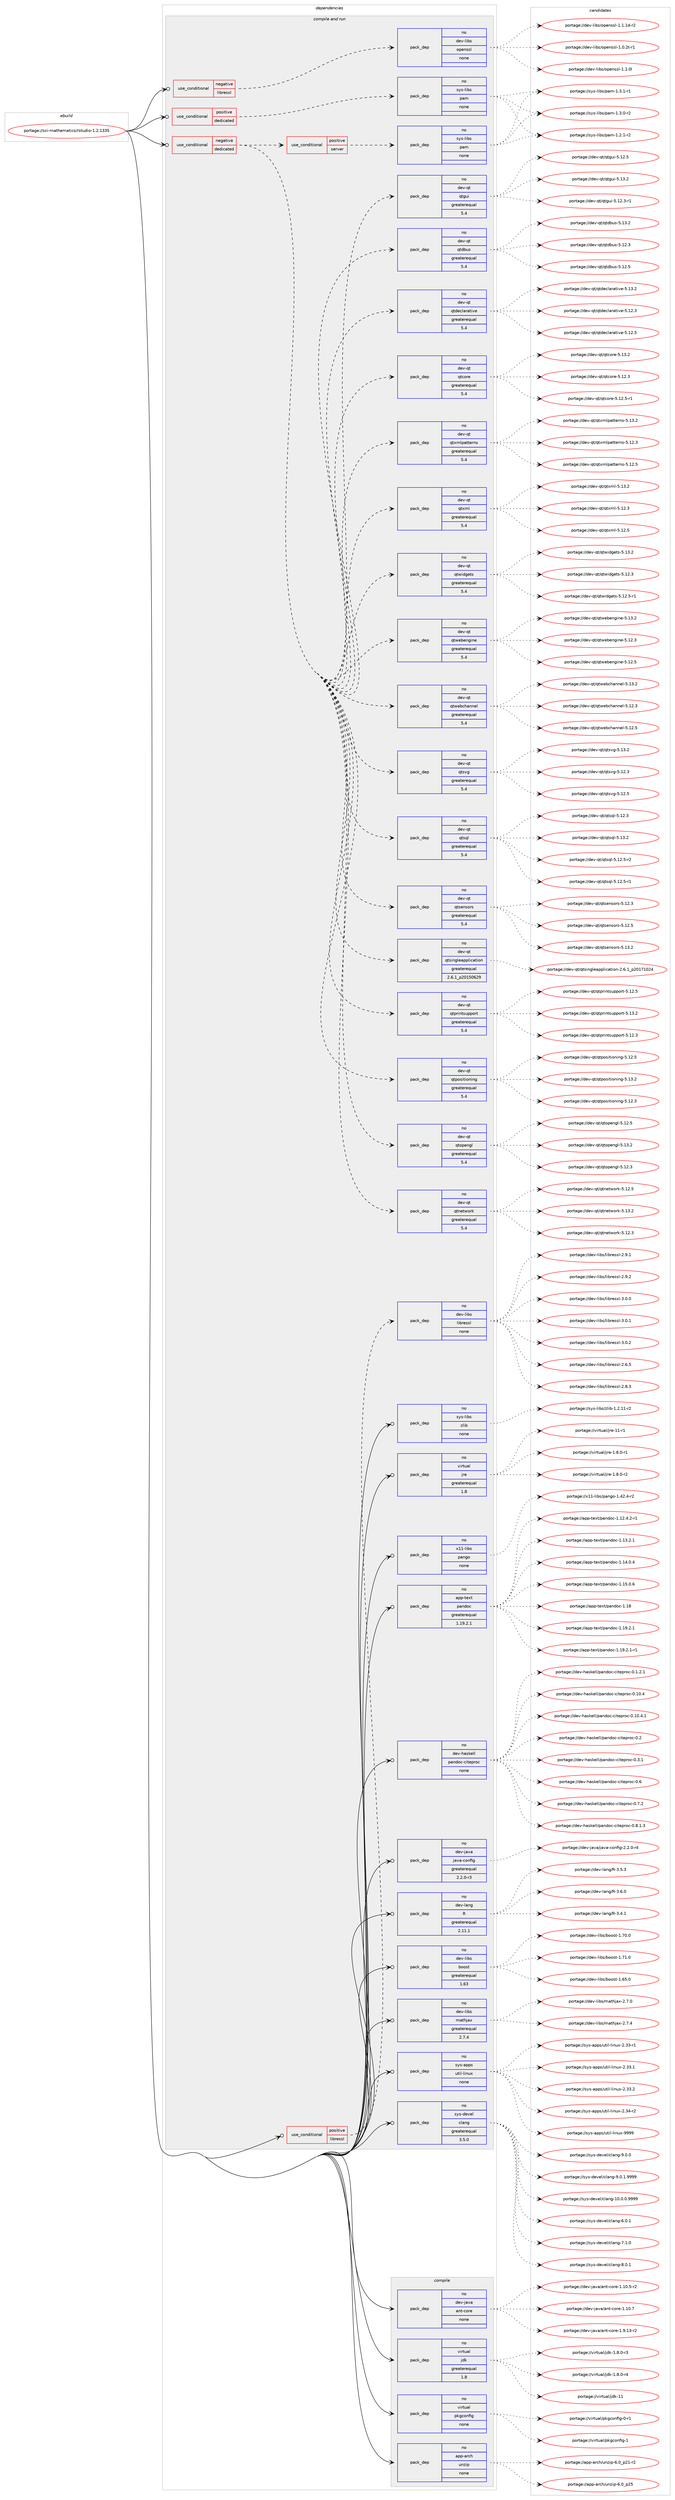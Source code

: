 digraph prolog {

# *************
# Graph options
# *************

newrank=true;
concentrate=true;
compound=true;
graph [rankdir=LR,fontname=Helvetica,fontsize=10,ranksep=1.5];#, ranksep=2.5, nodesep=0.2];
edge  [arrowhead=vee];
node  [fontname=Helvetica,fontsize=10];

# **********
# The ebuild
# **********

subgraph cluster_leftcol {
color=gray;
rank=same;
label=<<i>ebuild</i>>;
id [label="portage://sci-mathematics/rstudio-1.2.1335", color=red, width=4, href="../sci-mathematics/rstudio-1.2.1335.svg"];
}

# ****************
# The dependencies
# ****************

subgraph cluster_midcol {
color=gray;
label=<<i>dependencies</i>>;
subgraph cluster_compile {
fillcolor="#eeeeee";
style=filled;
label=<<i>compile</i>>;
subgraph pack290862 {
dependency395442 [label=<<TABLE BORDER="0" CELLBORDER="1" CELLSPACING="0" CELLPADDING="4" WIDTH="220"><TR><TD ROWSPAN="6" CELLPADDING="30">pack_dep</TD></TR><TR><TD WIDTH="110">no</TD></TR><TR><TD>app-arch</TD></TR><TR><TD>unzip</TD></TR><TR><TD>none</TD></TR><TR><TD></TD></TR></TABLE>>, shape=none, color=blue];
}
id:e -> dependency395442:w [weight=20,style="solid",arrowhead="vee"];
subgraph pack290863 {
dependency395443 [label=<<TABLE BORDER="0" CELLBORDER="1" CELLSPACING="0" CELLPADDING="4" WIDTH="220"><TR><TD ROWSPAN="6" CELLPADDING="30">pack_dep</TD></TR><TR><TD WIDTH="110">no</TD></TR><TR><TD>dev-java</TD></TR><TR><TD>ant-core</TD></TR><TR><TD>none</TD></TR><TR><TD></TD></TR></TABLE>>, shape=none, color=blue];
}
id:e -> dependency395443:w [weight=20,style="solid",arrowhead="vee"];
subgraph pack290864 {
dependency395444 [label=<<TABLE BORDER="0" CELLBORDER="1" CELLSPACING="0" CELLPADDING="4" WIDTH="220"><TR><TD ROWSPAN="6" CELLPADDING="30">pack_dep</TD></TR><TR><TD WIDTH="110">no</TD></TR><TR><TD>virtual</TD></TR><TR><TD>jdk</TD></TR><TR><TD>greaterequal</TD></TR><TR><TD>1.8</TD></TR></TABLE>>, shape=none, color=blue];
}
id:e -> dependency395444:w [weight=20,style="solid",arrowhead="vee"];
subgraph pack290865 {
dependency395445 [label=<<TABLE BORDER="0" CELLBORDER="1" CELLSPACING="0" CELLPADDING="4" WIDTH="220"><TR><TD ROWSPAN="6" CELLPADDING="30">pack_dep</TD></TR><TR><TD WIDTH="110">no</TD></TR><TR><TD>virtual</TD></TR><TR><TD>pkgconfig</TD></TR><TR><TD>none</TD></TR><TR><TD></TD></TR></TABLE>>, shape=none, color=blue];
}
id:e -> dependency395445:w [weight=20,style="solid",arrowhead="vee"];
}
subgraph cluster_compileandrun {
fillcolor="#eeeeee";
style=filled;
label=<<i>compile and run</i>>;
subgraph cond97856 {
dependency395446 [label=<<TABLE BORDER="0" CELLBORDER="1" CELLSPACING="0" CELLPADDING="4"><TR><TD ROWSPAN="3" CELLPADDING="10">use_conditional</TD></TR><TR><TD>negative</TD></TR><TR><TD>dedicated</TD></TR></TABLE>>, shape=none, color=red];
subgraph pack290866 {
dependency395447 [label=<<TABLE BORDER="0" CELLBORDER="1" CELLSPACING="0" CELLPADDING="4" WIDTH="220"><TR><TD ROWSPAN="6" CELLPADDING="30">pack_dep</TD></TR><TR><TD WIDTH="110">no</TD></TR><TR><TD>dev-qt</TD></TR><TR><TD>qtcore</TD></TR><TR><TD>greaterequal</TD></TR><TR><TD>5.4</TD></TR></TABLE>>, shape=none, color=blue];
}
dependency395446:e -> dependency395447:w [weight=20,style="dashed",arrowhead="vee"];
subgraph pack290867 {
dependency395448 [label=<<TABLE BORDER="0" CELLBORDER="1" CELLSPACING="0" CELLPADDING="4" WIDTH="220"><TR><TD ROWSPAN="6" CELLPADDING="30">pack_dep</TD></TR><TR><TD WIDTH="110">no</TD></TR><TR><TD>dev-qt</TD></TR><TR><TD>qtdeclarative</TD></TR><TR><TD>greaterequal</TD></TR><TR><TD>5.4</TD></TR></TABLE>>, shape=none, color=blue];
}
dependency395446:e -> dependency395448:w [weight=20,style="dashed",arrowhead="vee"];
subgraph pack290868 {
dependency395449 [label=<<TABLE BORDER="0" CELLBORDER="1" CELLSPACING="0" CELLPADDING="4" WIDTH="220"><TR><TD ROWSPAN="6" CELLPADDING="30">pack_dep</TD></TR><TR><TD WIDTH="110">no</TD></TR><TR><TD>dev-qt</TD></TR><TR><TD>qtdbus</TD></TR><TR><TD>greaterequal</TD></TR><TR><TD>5.4</TD></TR></TABLE>>, shape=none, color=blue];
}
dependency395446:e -> dependency395449:w [weight=20,style="dashed",arrowhead="vee"];
subgraph pack290869 {
dependency395450 [label=<<TABLE BORDER="0" CELLBORDER="1" CELLSPACING="0" CELLPADDING="4" WIDTH="220"><TR><TD ROWSPAN="6" CELLPADDING="30">pack_dep</TD></TR><TR><TD WIDTH="110">no</TD></TR><TR><TD>dev-qt</TD></TR><TR><TD>qtgui</TD></TR><TR><TD>greaterequal</TD></TR><TR><TD>5.4</TD></TR></TABLE>>, shape=none, color=blue];
}
dependency395446:e -> dependency395450:w [weight=20,style="dashed",arrowhead="vee"];
subgraph pack290870 {
dependency395451 [label=<<TABLE BORDER="0" CELLBORDER="1" CELLSPACING="0" CELLPADDING="4" WIDTH="220"><TR><TD ROWSPAN="6" CELLPADDING="30">pack_dep</TD></TR><TR><TD WIDTH="110">no</TD></TR><TR><TD>dev-qt</TD></TR><TR><TD>qtnetwork</TD></TR><TR><TD>greaterequal</TD></TR><TR><TD>5.4</TD></TR></TABLE>>, shape=none, color=blue];
}
dependency395446:e -> dependency395451:w [weight=20,style="dashed",arrowhead="vee"];
subgraph pack290871 {
dependency395452 [label=<<TABLE BORDER="0" CELLBORDER="1" CELLSPACING="0" CELLPADDING="4" WIDTH="220"><TR><TD ROWSPAN="6" CELLPADDING="30">pack_dep</TD></TR><TR><TD WIDTH="110">no</TD></TR><TR><TD>dev-qt</TD></TR><TR><TD>qtopengl</TD></TR><TR><TD>greaterequal</TD></TR><TR><TD>5.4</TD></TR></TABLE>>, shape=none, color=blue];
}
dependency395446:e -> dependency395452:w [weight=20,style="dashed",arrowhead="vee"];
subgraph pack290872 {
dependency395453 [label=<<TABLE BORDER="0" CELLBORDER="1" CELLSPACING="0" CELLPADDING="4" WIDTH="220"><TR><TD ROWSPAN="6" CELLPADDING="30">pack_dep</TD></TR><TR><TD WIDTH="110">no</TD></TR><TR><TD>dev-qt</TD></TR><TR><TD>qtpositioning</TD></TR><TR><TD>greaterequal</TD></TR><TR><TD>5.4</TD></TR></TABLE>>, shape=none, color=blue];
}
dependency395446:e -> dependency395453:w [weight=20,style="dashed",arrowhead="vee"];
subgraph pack290873 {
dependency395454 [label=<<TABLE BORDER="0" CELLBORDER="1" CELLSPACING="0" CELLPADDING="4" WIDTH="220"><TR><TD ROWSPAN="6" CELLPADDING="30">pack_dep</TD></TR><TR><TD WIDTH="110">no</TD></TR><TR><TD>dev-qt</TD></TR><TR><TD>qtprintsupport</TD></TR><TR><TD>greaterequal</TD></TR><TR><TD>5.4</TD></TR></TABLE>>, shape=none, color=blue];
}
dependency395446:e -> dependency395454:w [weight=20,style="dashed",arrowhead="vee"];
subgraph pack290874 {
dependency395455 [label=<<TABLE BORDER="0" CELLBORDER="1" CELLSPACING="0" CELLPADDING="4" WIDTH="220"><TR><TD ROWSPAN="6" CELLPADDING="30">pack_dep</TD></TR><TR><TD WIDTH="110">no</TD></TR><TR><TD>dev-qt</TD></TR><TR><TD>qtsingleapplication</TD></TR><TR><TD>greaterequal</TD></TR><TR><TD>2.6.1_p20150629</TD></TR></TABLE>>, shape=none, color=blue];
}
dependency395446:e -> dependency395455:w [weight=20,style="dashed",arrowhead="vee"];
subgraph pack290875 {
dependency395456 [label=<<TABLE BORDER="0" CELLBORDER="1" CELLSPACING="0" CELLPADDING="4" WIDTH="220"><TR><TD ROWSPAN="6" CELLPADDING="30">pack_dep</TD></TR><TR><TD WIDTH="110">no</TD></TR><TR><TD>dev-qt</TD></TR><TR><TD>qtsensors</TD></TR><TR><TD>greaterequal</TD></TR><TR><TD>5.4</TD></TR></TABLE>>, shape=none, color=blue];
}
dependency395446:e -> dependency395456:w [weight=20,style="dashed",arrowhead="vee"];
subgraph pack290876 {
dependency395457 [label=<<TABLE BORDER="0" CELLBORDER="1" CELLSPACING="0" CELLPADDING="4" WIDTH="220"><TR><TD ROWSPAN="6" CELLPADDING="30">pack_dep</TD></TR><TR><TD WIDTH="110">no</TD></TR><TR><TD>dev-qt</TD></TR><TR><TD>qtsql</TD></TR><TR><TD>greaterequal</TD></TR><TR><TD>5.4</TD></TR></TABLE>>, shape=none, color=blue];
}
dependency395446:e -> dependency395457:w [weight=20,style="dashed",arrowhead="vee"];
subgraph pack290877 {
dependency395458 [label=<<TABLE BORDER="0" CELLBORDER="1" CELLSPACING="0" CELLPADDING="4" WIDTH="220"><TR><TD ROWSPAN="6" CELLPADDING="30">pack_dep</TD></TR><TR><TD WIDTH="110">no</TD></TR><TR><TD>dev-qt</TD></TR><TR><TD>qtsvg</TD></TR><TR><TD>greaterequal</TD></TR><TR><TD>5.4</TD></TR></TABLE>>, shape=none, color=blue];
}
dependency395446:e -> dependency395458:w [weight=20,style="dashed",arrowhead="vee"];
subgraph pack290878 {
dependency395459 [label=<<TABLE BORDER="0" CELLBORDER="1" CELLSPACING="0" CELLPADDING="4" WIDTH="220"><TR><TD ROWSPAN="6" CELLPADDING="30">pack_dep</TD></TR><TR><TD WIDTH="110">no</TD></TR><TR><TD>dev-qt</TD></TR><TR><TD>qtwebchannel</TD></TR><TR><TD>greaterequal</TD></TR><TR><TD>5.4</TD></TR></TABLE>>, shape=none, color=blue];
}
dependency395446:e -> dependency395459:w [weight=20,style="dashed",arrowhead="vee"];
subgraph pack290879 {
dependency395460 [label=<<TABLE BORDER="0" CELLBORDER="1" CELLSPACING="0" CELLPADDING="4" WIDTH="220"><TR><TD ROWSPAN="6" CELLPADDING="30">pack_dep</TD></TR><TR><TD WIDTH="110">no</TD></TR><TR><TD>dev-qt</TD></TR><TR><TD>qtwebengine</TD></TR><TR><TD>greaterequal</TD></TR><TR><TD>5.4</TD></TR></TABLE>>, shape=none, color=blue];
}
dependency395446:e -> dependency395460:w [weight=20,style="dashed",arrowhead="vee"];
subgraph pack290880 {
dependency395461 [label=<<TABLE BORDER="0" CELLBORDER="1" CELLSPACING="0" CELLPADDING="4" WIDTH="220"><TR><TD ROWSPAN="6" CELLPADDING="30">pack_dep</TD></TR><TR><TD WIDTH="110">no</TD></TR><TR><TD>dev-qt</TD></TR><TR><TD>qtwidgets</TD></TR><TR><TD>greaterequal</TD></TR><TR><TD>5.4</TD></TR></TABLE>>, shape=none, color=blue];
}
dependency395446:e -> dependency395461:w [weight=20,style="dashed",arrowhead="vee"];
subgraph pack290881 {
dependency395462 [label=<<TABLE BORDER="0" CELLBORDER="1" CELLSPACING="0" CELLPADDING="4" WIDTH="220"><TR><TD ROWSPAN="6" CELLPADDING="30">pack_dep</TD></TR><TR><TD WIDTH="110">no</TD></TR><TR><TD>dev-qt</TD></TR><TR><TD>qtxml</TD></TR><TR><TD>greaterequal</TD></TR><TR><TD>5.4</TD></TR></TABLE>>, shape=none, color=blue];
}
dependency395446:e -> dependency395462:w [weight=20,style="dashed",arrowhead="vee"];
subgraph pack290882 {
dependency395463 [label=<<TABLE BORDER="0" CELLBORDER="1" CELLSPACING="0" CELLPADDING="4" WIDTH="220"><TR><TD ROWSPAN="6" CELLPADDING="30">pack_dep</TD></TR><TR><TD WIDTH="110">no</TD></TR><TR><TD>dev-qt</TD></TR><TR><TD>qtxmlpatterns</TD></TR><TR><TD>greaterequal</TD></TR><TR><TD>5.4</TD></TR></TABLE>>, shape=none, color=blue];
}
dependency395446:e -> dependency395463:w [weight=20,style="dashed",arrowhead="vee"];
subgraph cond97857 {
dependency395464 [label=<<TABLE BORDER="0" CELLBORDER="1" CELLSPACING="0" CELLPADDING="4"><TR><TD ROWSPAN="3" CELLPADDING="10">use_conditional</TD></TR><TR><TD>positive</TD></TR><TR><TD>server</TD></TR></TABLE>>, shape=none, color=red];
subgraph pack290883 {
dependency395465 [label=<<TABLE BORDER="0" CELLBORDER="1" CELLSPACING="0" CELLPADDING="4" WIDTH="220"><TR><TD ROWSPAN="6" CELLPADDING="30">pack_dep</TD></TR><TR><TD WIDTH="110">no</TD></TR><TR><TD>sys-libs</TD></TR><TR><TD>pam</TD></TR><TR><TD>none</TD></TR><TR><TD></TD></TR></TABLE>>, shape=none, color=blue];
}
dependency395464:e -> dependency395465:w [weight=20,style="dashed",arrowhead="vee"];
}
dependency395446:e -> dependency395464:w [weight=20,style="dashed",arrowhead="vee"];
}
id:e -> dependency395446:w [weight=20,style="solid",arrowhead="odotvee"];
subgraph cond97858 {
dependency395466 [label=<<TABLE BORDER="0" CELLBORDER="1" CELLSPACING="0" CELLPADDING="4"><TR><TD ROWSPAN="3" CELLPADDING="10">use_conditional</TD></TR><TR><TD>negative</TD></TR><TR><TD>libressl</TD></TR></TABLE>>, shape=none, color=red];
subgraph pack290884 {
dependency395467 [label=<<TABLE BORDER="0" CELLBORDER="1" CELLSPACING="0" CELLPADDING="4" WIDTH="220"><TR><TD ROWSPAN="6" CELLPADDING="30">pack_dep</TD></TR><TR><TD WIDTH="110">no</TD></TR><TR><TD>dev-libs</TD></TR><TR><TD>openssl</TD></TR><TR><TD>none</TD></TR><TR><TD></TD></TR></TABLE>>, shape=none, color=blue];
}
dependency395466:e -> dependency395467:w [weight=20,style="dashed",arrowhead="vee"];
}
id:e -> dependency395466:w [weight=20,style="solid",arrowhead="odotvee"];
subgraph cond97859 {
dependency395468 [label=<<TABLE BORDER="0" CELLBORDER="1" CELLSPACING="0" CELLPADDING="4"><TR><TD ROWSPAN="3" CELLPADDING="10">use_conditional</TD></TR><TR><TD>positive</TD></TR><TR><TD>dedicated</TD></TR></TABLE>>, shape=none, color=red];
subgraph pack290885 {
dependency395469 [label=<<TABLE BORDER="0" CELLBORDER="1" CELLSPACING="0" CELLPADDING="4" WIDTH="220"><TR><TD ROWSPAN="6" CELLPADDING="30">pack_dep</TD></TR><TR><TD WIDTH="110">no</TD></TR><TR><TD>sys-libs</TD></TR><TR><TD>pam</TD></TR><TR><TD>none</TD></TR><TR><TD></TD></TR></TABLE>>, shape=none, color=blue];
}
dependency395468:e -> dependency395469:w [weight=20,style="dashed",arrowhead="vee"];
}
id:e -> dependency395468:w [weight=20,style="solid",arrowhead="odotvee"];
subgraph cond97860 {
dependency395470 [label=<<TABLE BORDER="0" CELLBORDER="1" CELLSPACING="0" CELLPADDING="4"><TR><TD ROWSPAN="3" CELLPADDING="10">use_conditional</TD></TR><TR><TD>positive</TD></TR><TR><TD>libressl</TD></TR></TABLE>>, shape=none, color=red];
subgraph pack290886 {
dependency395471 [label=<<TABLE BORDER="0" CELLBORDER="1" CELLSPACING="0" CELLPADDING="4" WIDTH="220"><TR><TD ROWSPAN="6" CELLPADDING="30">pack_dep</TD></TR><TR><TD WIDTH="110">no</TD></TR><TR><TD>dev-libs</TD></TR><TR><TD>libressl</TD></TR><TR><TD>none</TD></TR><TR><TD></TD></TR></TABLE>>, shape=none, color=blue];
}
dependency395470:e -> dependency395471:w [weight=20,style="dashed",arrowhead="vee"];
}
id:e -> dependency395470:w [weight=20,style="solid",arrowhead="odotvee"];
subgraph pack290887 {
dependency395472 [label=<<TABLE BORDER="0" CELLBORDER="1" CELLSPACING="0" CELLPADDING="4" WIDTH="220"><TR><TD ROWSPAN="6" CELLPADDING="30">pack_dep</TD></TR><TR><TD WIDTH="110">no</TD></TR><TR><TD>app-text</TD></TR><TR><TD>pandoc</TD></TR><TR><TD>greaterequal</TD></TR><TR><TD>1.19.2.1</TD></TR></TABLE>>, shape=none, color=blue];
}
id:e -> dependency395472:w [weight=20,style="solid",arrowhead="odotvee"];
subgraph pack290888 {
dependency395473 [label=<<TABLE BORDER="0" CELLBORDER="1" CELLSPACING="0" CELLPADDING="4" WIDTH="220"><TR><TD ROWSPAN="6" CELLPADDING="30">pack_dep</TD></TR><TR><TD WIDTH="110">no</TD></TR><TR><TD>dev-haskell</TD></TR><TR><TD>pandoc-citeproc</TD></TR><TR><TD>none</TD></TR><TR><TD></TD></TR></TABLE>>, shape=none, color=blue];
}
id:e -> dependency395473:w [weight=20,style="solid",arrowhead="odotvee"];
subgraph pack290889 {
dependency395474 [label=<<TABLE BORDER="0" CELLBORDER="1" CELLSPACING="0" CELLPADDING="4" WIDTH="220"><TR><TD ROWSPAN="6" CELLPADDING="30">pack_dep</TD></TR><TR><TD WIDTH="110">no</TD></TR><TR><TD>dev-java</TD></TR><TR><TD>java-config</TD></TR><TR><TD>greaterequal</TD></TR><TR><TD>2.2.0-r3</TD></TR></TABLE>>, shape=none, color=blue];
}
id:e -> dependency395474:w [weight=20,style="solid",arrowhead="odotvee"];
subgraph pack290890 {
dependency395475 [label=<<TABLE BORDER="0" CELLBORDER="1" CELLSPACING="0" CELLPADDING="4" WIDTH="220"><TR><TD ROWSPAN="6" CELLPADDING="30">pack_dep</TD></TR><TR><TD WIDTH="110">no</TD></TR><TR><TD>dev-lang</TD></TR><TR><TD>R</TD></TR><TR><TD>greaterequal</TD></TR><TR><TD>2.11.1</TD></TR></TABLE>>, shape=none, color=blue];
}
id:e -> dependency395475:w [weight=20,style="solid",arrowhead="odotvee"];
subgraph pack290891 {
dependency395476 [label=<<TABLE BORDER="0" CELLBORDER="1" CELLSPACING="0" CELLPADDING="4" WIDTH="220"><TR><TD ROWSPAN="6" CELLPADDING="30">pack_dep</TD></TR><TR><TD WIDTH="110">no</TD></TR><TR><TD>dev-libs</TD></TR><TR><TD>boost</TD></TR><TR><TD>greaterequal</TD></TR><TR><TD>1.63</TD></TR></TABLE>>, shape=none, color=blue];
}
id:e -> dependency395476:w [weight=20,style="solid",arrowhead="odotvee"];
subgraph pack290892 {
dependency395477 [label=<<TABLE BORDER="0" CELLBORDER="1" CELLSPACING="0" CELLPADDING="4" WIDTH="220"><TR><TD ROWSPAN="6" CELLPADDING="30">pack_dep</TD></TR><TR><TD WIDTH="110">no</TD></TR><TR><TD>dev-libs</TD></TR><TR><TD>mathjax</TD></TR><TR><TD>greaterequal</TD></TR><TR><TD>2.7.4</TD></TR></TABLE>>, shape=none, color=blue];
}
id:e -> dependency395477:w [weight=20,style="solid",arrowhead="odotvee"];
subgraph pack290893 {
dependency395478 [label=<<TABLE BORDER="0" CELLBORDER="1" CELLSPACING="0" CELLPADDING="4" WIDTH="220"><TR><TD ROWSPAN="6" CELLPADDING="30">pack_dep</TD></TR><TR><TD WIDTH="110">no</TD></TR><TR><TD>sys-apps</TD></TR><TR><TD>util-linux</TD></TR><TR><TD>none</TD></TR><TR><TD></TD></TR></TABLE>>, shape=none, color=blue];
}
id:e -> dependency395478:w [weight=20,style="solid",arrowhead="odotvee"];
subgraph pack290894 {
dependency395479 [label=<<TABLE BORDER="0" CELLBORDER="1" CELLSPACING="0" CELLPADDING="4" WIDTH="220"><TR><TD ROWSPAN="6" CELLPADDING="30">pack_dep</TD></TR><TR><TD WIDTH="110">no</TD></TR><TR><TD>sys-devel</TD></TR><TR><TD>clang</TD></TR><TR><TD>greaterequal</TD></TR><TR><TD>3.5.0</TD></TR></TABLE>>, shape=none, color=blue];
}
id:e -> dependency395479:w [weight=20,style="solid",arrowhead="odotvee"];
subgraph pack290895 {
dependency395480 [label=<<TABLE BORDER="0" CELLBORDER="1" CELLSPACING="0" CELLPADDING="4" WIDTH="220"><TR><TD ROWSPAN="6" CELLPADDING="30">pack_dep</TD></TR><TR><TD WIDTH="110">no</TD></TR><TR><TD>sys-libs</TD></TR><TR><TD>zlib</TD></TR><TR><TD>none</TD></TR><TR><TD></TD></TR></TABLE>>, shape=none, color=blue];
}
id:e -> dependency395480:w [weight=20,style="solid",arrowhead="odotvee"];
subgraph pack290896 {
dependency395481 [label=<<TABLE BORDER="0" CELLBORDER="1" CELLSPACING="0" CELLPADDING="4" WIDTH="220"><TR><TD ROWSPAN="6" CELLPADDING="30">pack_dep</TD></TR><TR><TD WIDTH="110">no</TD></TR><TR><TD>virtual</TD></TR><TR><TD>jre</TD></TR><TR><TD>greaterequal</TD></TR><TR><TD>1.8</TD></TR></TABLE>>, shape=none, color=blue];
}
id:e -> dependency395481:w [weight=20,style="solid",arrowhead="odotvee"];
subgraph pack290897 {
dependency395482 [label=<<TABLE BORDER="0" CELLBORDER="1" CELLSPACING="0" CELLPADDING="4" WIDTH="220"><TR><TD ROWSPAN="6" CELLPADDING="30">pack_dep</TD></TR><TR><TD WIDTH="110">no</TD></TR><TR><TD>x11-libs</TD></TR><TR><TD>pango</TD></TR><TR><TD>none</TD></TR><TR><TD></TD></TR></TABLE>>, shape=none, color=blue];
}
id:e -> dependency395482:w [weight=20,style="solid",arrowhead="odotvee"];
}
subgraph cluster_run {
fillcolor="#eeeeee";
style=filled;
label=<<i>run</i>>;
}
}

# **************
# The candidates
# **************

subgraph cluster_choices {
rank=same;
color=gray;
label=<<i>candidates</i>>;

subgraph choice290862 {
color=black;
nodesep=1;
choiceportage9711211245971149910447117110122105112455446489511250494511450 [label="portage://app-arch/unzip-6.0_p21-r2", color=red, width=4,href="../app-arch/unzip-6.0_p21-r2.svg"];
choiceportage971121124597114991044711711012210511245544648951125053 [label="portage://app-arch/unzip-6.0_p25", color=red, width=4,href="../app-arch/unzip-6.0_p25.svg"];
dependency395442:e -> choiceportage9711211245971149910447117110122105112455446489511250494511450:w [style=dotted,weight="100"];
dependency395442:e -> choiceportage971121124597114991044711711012210511245544648951125053:w [style=dotted,weight="100"];
}
subgraph choice290863 {
color=black;
nodesep=1;
choiceportage10010111845106971189747971101164599111114101454946494846534511450 [label="portage://dev-java/ant-core-1.10.5-r2", color=red, width=4,href="../dev-java/ant-core-1.10.5-r2.svg"];
choiceportage1001011184510697118974797110116459911111410145494649484655 [label="portage://dev-java/ant-core-1.10.7", color=red, width=4,href="../dev-java/ant-core-1.10.7.svg"];
choiceportage10010111845106971189747971101164599111114101454946574649514511450 [label="portage://dev-java/ant-core-1.9.13-r2", color=red, width=4,href="../dev-java/ant-core-1.9.13-r2.svg"];
dependency395443:e -> choiceportage10010111845106971189747971101164599111114101454946494846534511450:w [style=dotted,weight="100"];
dependency395443:e -> choiceportage1001011184510697118974797110116459911111410145494649484655:w [style=dotted,weight="100"];
dependency395443:e -> choiceportage10010111845106971189747971101164599111114101454946574649514511450:w [style=dotted,weight="100"];
}
subgraph choice290864 {
color=black;
nodesep=1;
choiceportage11810511411611797108471061001074549465646484511451 [label="portage://virtual/jdk-1.8.0-r3", color=red, width=4,href="../virtual/jdk-1.8.0-r3.svg"];
choiceportage11810511411611797108471061001074549465646484511452 [label="portage://virtual/jdk-1.8.0-r4", color=red, width=4,href="../virtual/jdk-1.8.0-r4.svg"];
choiceportage1181051141161179710847106100107454949 [label="portage://virtual/jdk-11", color=red, width=4,href="../virtual/jdk-11.svg"];
dependency395444:e -> choiceportage11810511411611797108471061001074549465646484511451:w [style=dotted,weight="100"];
dependency395444:e -> choiceportage11810511411611797108471061001074549465646484511452:w [style=dotted,weight="100"];
dependency395444:e -> choiceportage1181051141161179710847106100107454949:w [style=dotted,weight="100"];
}
subgraph choice290865 {
color=black;
nodesep=1;
choiceportage11810511411611797108471121071039911111010210510345484511449 [label="portage://virtual/pkgconfig-0-r1", color=red, width=4,href="../virtual/pkgconfig-0-r1.svg"];
choiceportage1181051141161179710847112107103991111101021051034549 [label="portage://virtual/pkgconfig-1", color=red, width=4,href="../virtual/pkgconfig-1.svg"];
dependency395445:e -> choiceportage11810511411611797108471121071039911111010210510345484511449:w [style=dotted,weight="100"];
dependency395445:e -> choiceportage1181051141161179710847112107103991111101021051034549:w [style=dotted,weight="100"];
}
subgraph choice290866 {
color=black;
nodesep=1;
choiceportage10010111845113116471131169911111410145534649504651 [label="portage://dev-qt/qtcore-5.12.3", color=red, width=4,href="../dev-qt/qtcore-5.12.3.svg"];
choiceportage100101118451131164711311699111114101455346495046534511449 [label="portage://dev-qt/qtcore-5.12.5-r1", color=red, width=4,href="../dev-qt/qtcore-5.12.5-r1.svg"];
choiceportage10010111845113116471131169911111410145534649514650 [label="portage://dev-qt/qtcore-5.13.2", color=red, width=4,href="../dev-qt/qtcore-5.13.2.svg"];
dependency395447:e -> choiceportage10010111845113116471131169911111410145534649504651:w [style=dotted,weight="100"];
dependency395447:e -> choiceportage100101118451131164711311699111114101455346495046534511449:w [style=dotted,weight="100"];
dependency395447:e -> choiceportage10010111845113116471131169911111410145534649514650:w [style=dotted,weight="100"];
}
subgraph choice290867 {
color=black;
nodesep=1;
choiceportage100101118451131164711311610010199108971149711610511810145534649504651 [label="portage://dev-qt/qtdeclarative-5.12.3", color=red, width=4,href="../dev-qt/qtdeclarative-5.12.3.svg"];
choiceportage100101118451131164711311610010199108971149711610511810145534649504653 [label="portage://dev-qt/qtdeclarative-5.12.5", color=red, width=4,href="../dev-qt/qtdeclarative-5.12.5.svg"];
choiceportage100101118451131164711311610010199108971149711610511810145534649514650 [label="portage://dev-qt/qtdeclarative-5.13.2", color=red, width=4,href="../dev-qt/qtdeclarative-5.13.2.svg"];
dependency395448:e -> choiceportage100101118451131164711311610010199108971149711610511810145534649504651:w [style=dotted,weight="100"];
dependency395448:e -> choiceportage100101118451131164711311610010199108971149711610511810145534649504653:w [style=dotted,weight="100"];
dependency395448:e -> choiceportage100101118451131164711311610010199108971149711610511810145534649514650:w [style=dotted,weight="100"];
}
subgraph choice290868 {
color=black;
nodesep=1;
choiceportage10010111845113116471131161009811711545534649504651 [label="portage://dev-qt/qtdbus-5.12.3", color=red, width=4,href="../dev-qt/qtdbus-5.12.3.svg"];
choiceportage10010111845113116471131161009811711545534649504653 [label="portage://dev-qt/qtdbus-5.12.5", color=red, width=4,href="../dev-qt/qtdbus-5.12.5.svg"];
choiceportage10010111845113116471131161009811711545534649514650 [label="portage://dev-qt/qtdbus-5.13.2", color=red, width=4,href="../dev-qt/qtdbus-5.13.2.svg"];
dependency395449:e -> choiceportage10010111845113116471131161009811711545534649504651:w [style=dotted,weight="100"];
dependency395449:e -> choiceportage10010111845113116471131161009811711545534649504653:w [style=dotted,weight="100"];
dependency395449:e -> choiceportage10010111845113116471131161009811711545534649514650:w [style=dotted,weight="100"];
}
subgraph choice290869 {
color=black;
nodesep=1;
choiceportage1001011184511311647113116103117105455346495046514511449 [label="portage://dev-qt/qtgui-5.12.3-r1", color=red, width=4,href="../dev-qt/qtgui-5.12.3-r1.svg"];
choiceportage100101118451131164711311610311710545534649504653 [label="portage://dev-qt/qtgui-5.12.5", color=red, width=4,href="../dev-qt/qtgui-5.12.5.svg"];
choiceportage100101118451131164711311610311710545534649514650 [label="portage://dev-qt/qtgui-5.13.2", color=red, width=4,href="../dev-qt/qtgui-5.13.2.svg"];
dependency395450:e -> choiceportage1001011184511311647113116103117105455346495046514511449:w [style=dotted,weight="100"];
dependency395450:e -> choiceportage100101118451131164711311610311710545534649504653:w [style=dotted,weight="100"];
dependency395450:e -> choiceportage100101118451131164711311610311710545534649514650:w [style=dotted,weight="100"];
}
subgraph choice290870 {
color=black;
nodesep=1;
choiceportage100101118451131164711311611010111611911111410745534649504651 [label="portage://dev-qt/qtnetwork-5.12.3", color=red, width=4,href="../dev-qt/qtnetwork-5.12.3.svg"];
choiceportage100101118451131164711311611010111611911111410745534649504653 [label="portage://dev-qt/qtnetwork-5.12.5", color=red, width=4,href="../dev-qt/qtnetwork-5.12.5.svg"];
choiceportage100101118451131164711311611010111611911111410745534649514650 [label="portage://dev-qt/qtnetwork-5.13.2", color=red, width=4,href="../dev-qt/qtnetwork-5.13.2.svg"];
dependency395451:e -> choiceportage100101118451131164711311611010111611911111410745534649504651:w [style=dotted,weight="100"];
dependency395451:e -> choiceportage100101118451131164711311611010111611911111410745534649504653:w [style=dotted,weight="100"];
dependency395451:e -> choiceportage100101118451131164711311611010111611911111410745534649514650:w [style=dotted,weight="100"];
}
subgraph choice290871 {
color=black;
nodesep=1;
choiceportage100101118451131164711311611111210111010310845534649504651 [label="portage://dev-qt/qtopengl-5.12.3", color=red, width=4,href="../dev-qt/qtopengl-5.12.3.svg"];
choiceportage100101118451131164711311611111210111010310845534649504653 [label="portage://dev-qt/qtopengl-5.12.5", color=red, width=4,href="../dev-qt/qtopengl-5.12.5.svg"];
choiceportage100101118451131164711311611111210111010310845534649514650 [label="portage://dev-qt/qtopengl-5.13.2", color=red, width=4,href="../dev-qt/qtopengl-5.13.2.svg"];
dependency395452:e -> choiceportage100101118451131164711311611111210111010310845534649504651:w [style=dotted,weight="100"];
dependency395452:e -> choiceportage100101118451131164711311611111210111010310845534649504653:w [style=dotted,weight="100"];
dependency395452:e -> choiceportage100101118451131164711311611111210111010310845534649514650:w [style=dotted,weight="100"];
}
subgraph choice290872 {
color=black;
nodesep=1;
choiceportage100101118451131164711311611211111510511610511111010511010345534649504651 [label="portage://dev-qt/qtpositioning-5.12.3", color=red, width=4,href="../dev-qt/qtpositioning-5.12.3.svg"];
choiceportage100101118451131164711311611211111510511610511111010511010345534649504653 [label="portage://dev-qt/qtpositioning-5.12.5", color=red, width=4,href="../dev-qt/qtpositioning-5.12.5.svg"];
choiceportage100101118451131164711311611211111510511610511111010511010345534649514650 [label="portage://dev-qt/qtpositioning-5.13.2", color=red, width=4,href="../dev-qt/qtpositioning-5.13.2.svg"];
dependency395453:e -> choiceportage100101118451131164711311611211111510511610511111010511010345534649504651:w [style=dotted,weight="100"];
dependency395453:e -> choiceportage100101118451131164711311611211111510511610511111010511010345534649504653:w [style=dotted,weight="100"];
dependency395453:e -> choiceportage100101118451131164711311611211111510511610511111010511010345534649514650:w [style=dotted,weight="100"];
}
subgraph choice290873 {
color=black;
nodesep=1;
choiceportage100101118451131164711311611211410511011611511711211211111411645534649504651 [label="portage://dev-qt/qtprintsupport-5.12.3", color=red, width=4,href="../dev-qt/qtprintsupport-5.12.3.svg"];
choiceportage100101118451131164711311611211410511011611511711211211111411645534649504653 [label="portage://dev-qt/qtprintsupport-5.12.5", color=red, width=4,href="../dev-qt/qtprintsupport-5.12.5.svg"];
choiceportage100101118451131164711311611211410511011611511711211211111411645534649514650 [label="portage://dev-qt/qtprintsupport-5.13.2", color=red, width=4,href="../dev-qt/qtprintsupport-5.13.2.svg"];
dependency395454:e -> choiceportage100101118451131164711311611211410511011611511711211211111411645534649504651:w [style=dotted,weight="100"];
dependency395454:e -> choiceportage100101118451131164711311611211410511011611511711211211111411645534649504653:w [style=dotted,weight="100"];
dependency395454:e -> choiceportage100101118451131164711311611211410511011611511711211211111411645534649514650:w [style=dotted,weight="100"];
}
subgraph choice290874 {
color=black;
nodesep=1;
choiceportage1001011184511311647113116115105110103108101971121121081059997116105111110455046544649951125048495549485052 [label="portage://dev-qt/qtsingleapplication-2.6.1_p20171024", color=red, width=4,href="../dev-qt/qtsingleapplication-2.6.1_p20171024.svg"];
dependency395455:e -> choiceportage1001011184511311647113116115105110103108101971121121081059997116105111110455046544649951125048495549485052:w [style=dotted,weight="100"];
}
subgraph choice290875 {
color=black;
nodesep=1;
choiceportage100101118451131164711311611510111011511111411545534649504651 [label="portage://dev-qt/qtsensors-5.12.3", color=red, width=4,href="../dev-qt/qtsensors-5.12.3.svg"];
choiceportage100101118451131164711311611510111011511111411545534649504653 [label="portage://dev-qt/qtsensors-5.12.5", color=red, width=4,href="../dev-qt/qtsensors-5.12.5.svg"];
choiceportage100101118451131164711311611510111011511111411545534649514650 [label="portage://dev-qt/qtsensors-5.13.2", color=red, width=4,href="../dev-qt/qtsensors-5.13.2.svg"];
dependency395456:e -> choiceportage100101118451131164711311611510111011511111411545534649504651:w [style=dotted,weight="100"];
dependency395456:e -> choiceportage100101118451131164711311611510111011511111411545534649504653:w [style=dotted,weight="100"];
dependency395456:e -> choiceportage100101118451131164711311611510111011511111411545534649514650:w [style=dotted,weight="100"];
}
subgraph choice290876 {
color=black;
nodesep=1;
choiceportage100101118451131164711311611511310845534649504651 [label="portage://dev-qt/qtsql-5.12.3", color=red, width=4,href="../dev-qt/qtsql-5.12.3.svg"];
choiceportage1001011184511311647113116115113108455346495046534511449 [label="portage://dev-qt/qtsql-5.12.5-r1", color=red, width=4,href="../dev-qt/qtsql-5.12.5-r1.svg"];
choiceportage1001011184511311647113116115113108455346495046534511450 [label="portage://dev-qt/qtsql-5.12.5-r2", color=red, width=4,href="../dev-qt/qtsql-5.12.5-r2.svg"];
choiceportage100101118451131164711311611511310845534649514650 [label="portage://dev-qt/qtsql-5.13.2", color=red, width=4,href="../dev-qt/qtsql-5.13.2.svg"];
dependency395457:e -> choiceportage100101118451131164711311611511310845534649504651:w [style=dotted,weight="100"];
dependency395457:e -> choiceportage1001011184511311647113116115113108455346495046534511449:w [style=dotted,weight="100"];
dependency395457:e -> choiceportage1001011184511311647113116115113108455346495046534511450:w [style=dotted,weight="100"];
dependency395457:e -> choiceportage100101118451131164711311611511310845534649514650:w [style=dotted,weight="100"];
}
subgraph choice290877 {
color=black;
nodesep=1;
choiceportage100101118451131164711311611511810345534649504651 [label="portage://dev-qt/qtsvg-5.12.3", color=red, width=4,href="../dev-qt/qtsvg-5.12.3.svg"];
choiceportage100101118451131164711311611511810345534649504653 [label="portage://dev-qt/qtsvg-5.12.5", color=red, width=4,href="../dev-qt/qtsvg-5.12.5.svg"];
choiceportage100101118451131164711311611511810345534649514650 [label="portage://dev-qt/qtsvg-5.13.2", color=red, width=4,href="../dev-qt/qtsvg-5.13.2.svg"];
dependency395458:e -> choiceportage100101118451131164711311611511810345534649504651:w [style=dotted,weight="100"];
dependency395458:e -> choiceportage100101118451131164711311611511810345534649504653:w [style=dotted,weight="100"];
dependency395458:e -> choiceportage100101118451131164711311611511810345534649514650:w [style=dotted,weight="100"];
}
subgraph choice290878 {
color=black;
nodesep=1;
choiceportage100101118451131164711311611910198991049711011010110845534649504651 [label="portage://dev-qt/qtwebchannel-5.12.3", color=red, width=4,href="../dev-qt/qtwebchannel-5.12.3.svg"];
choiceportage100101118451131164711311611910198991049711011010110845534649504653 [label="portage://dev-qt/qtwebchannel-5.12.5", color=red, width=4,href="../dev-qt/qtwebchannel-5.12.5.svg"];
choiceportage100101118451131164711311611910198991049711011010110845534649514650 [label="portage://dev-qt/qtwebchannel-5.13.2", color=red, width=4,href="../dev-qt/qtwebchannel-5.13.2.svg"];
dependency395459:e -> choiceportage100101118451131164711311611910198991049711011010110845534649504651:w [style=dotted,weight="100"];
dependency395459:e -> choiceportage100101118451131164711311611910198991049711011010110845534649504653:w [style=dotted,weight="100"];
dependency395459:e -> choiceportage100101118451131164711311611910198991049711011010110845534649514650:w [style=dotted,weight="100"];
}
subgraph choice290879 {
color=black;
nodesep=1;
choiceportage10010111845113116471131161191019810111010310511010145534649504651 [label="portage://dev-qt/qtwebengine-5.12.3", color=red, width=4,href="../dev-qt/qtwebengine-5.12.3.svg"];
choiceportage10010111845113116471131161191019810111010310511010145534649504653 [label="portage://dev-qt/qtwebengine-5.12.5", color=red, width=4,href="../dev-qt/qtwebengine-5.12.5.svg"];
choiceportage10010111845113116471131161191019810111010310511010145534649514650 [label="portage://dev-qt/qtwebengine-5.13.2", color=red, width=4,href="../dev-qt/qtwebengine-5.13.2.svg"];
dependency395460:e -> choiceportage10010111845113116471131161191019810111010310511010145534649504651:w [style=dotted,weight="100"];
dependency395460:e -> choiceportage10010111845113116471131161191019810111010310511010145534649504653:w [style=dotted,weight="100"];
dependency395460:e -> choiceportage10010111845113116471131161191019810111010310511010145534649514650:w [style=dotted,weight="100"];
}
subgraph choice290880 {
color=black;
nodesep=1;
choiceportage100101118451131164711311611910510010310111611545534649504651 [label="portage://dev-qt/qtwidgets-5.12.3", color=red, width=4,href="../dev-qt/qtwidgets-5.12.3.svg"];
choiceportage1001011184511311647113116119105100103101116115455346495046534511449 [label="portage://dev-qt/qtwidgets-5.12.5-r1", color=red, width=4,href="../dev-qt/qtwidgets-5.12.5-r1.svg"];
choiceportage100101118451131164711311611910510010310111611545534649514650 [label="portage://dev-qt/qtwidgets-5.13.2", color=red, width=4,href="../dev-qt/qtwidgets-5.13.2.svg"];
dependency395461:e -> choiceportage100101118451131164711311611910510010310111611545534649504651:w [style=dotted,weight="100"];
dependency395461:e -> choiceportage1001011184511311647113116119105100103101116115455346495046534511449:w [style=dotted,weight="100"];
dependency395461:e -> choiceportage100101118451131164711311611910510010310111611545534649514650:w [style=dotted,weight="100"];
}
subgraph choice290881 {
color=black;
nodesep=1;
choiceportage100101118451131164711311612010910845534649504651 [label="portage://dev-qt/qtxml-5.12.3", color=red, width=4,href="../dev-qt/qtxml-5.12.3.svg"];
choiceportage100101118451131164711311612010910845534649504653 [label="portage://dev-qt/qtxml-5.12.5", color=red, width=4,href="../dev-qt/qtxml-5.12.5.svg"];
choiceportage100101118451131164711311612010910845534649514650 [label="portage://dev-qt/qtxml-5.13.2", color=red, width=4,href="../dev-qt/qtxml-5.13.2.svg"];
dependency395462:e -> choiceportage100101118451131164711311612010910845534649504651:w [style=dotted,weight="100"];
dependency395462:e -> choiceportage100101118451131164711311612010910845534649504653:w [style=dotted,weight="100"];
dependency395462:e -> choiceportage100101118451131164711311612010910845534649514650:w [style=dotted,weight="100"];
}
subgraph choice290882 {
color=black;
nodesep=1;
choiceportage10010111845113116471131161201091081129711611610111411011545534649504651 [label="portage://dev-qt/qtxmlpatterns-5.12.3", color=red, width=4,href="../dev-qt/qtxmlpatterns-5.12.3.svg"];
choiceportage10010111845113116471131161201091081129711611610111411011545534649504653 [label="portage://dev-qt/qtxmlpatterns-5.12.5", color=red, width=4,href="../dev-qt/qtxmlpatterns-5.12.5.svg"];
choiceportage10010111845113116471131161201091081129711611610111411011545534649514650 [label="portage://dev-qt/qtxmlpatterns-5.13.2", color=red, width=4,href="../dev-qt/qtxmlpatterns-5.13.2.svg"];
dependency395463:e -> choiceportage10010111845113116471131161201091081129711611610111411011545534649504651:w [style=dotted,weight="100"];
dependency395463:e -> choiceportage10010111845113116471131161201091081129711611610111411011545534649504653:w [style=dotted,weight="100"];
dependency395463:e -> choiceportage10010111845113116471131161201091081129711611610111411011545534649514650:w [style=dotted,weight="100"];
}
subgraph choice290883 {
color=black;
nodesep=1;
choiceportage115121115451081059811547112971094549465046494511450 [label="portage://sys-libs/pam-1.2.1-r2", color=red, width=4,href="../sys-libs/pam-1.2.1-r2.svg"];
choiceportage115121115451081059811547112971094549465146484511450 [label="portage://sys-libs/pam-1.3.0-r2", color=red, width=4,href="../sys-libs/pam-1.3.0-r2.svg"];
choiceportage115121115451081059811547112971094549465146494511449 [label="portage://sys-libs/pam-1.3.1-r1", color=red, width=4,href="../sys-libs/pam-1.3.1-r1.svg"];
dependency395465:e -> choiceportage115121115451081059811547112971094549465046494511450:w [style=dotted,weight="100"];
dependency395465:e -> choiceportage115121115451081059811547112971094549465146484511450:w [style=dotted,weight="100"];
dependency395465:e -> choiceportage115121115451081059811547112971094549465146494511449:w [style=dotted,weight="100"];
}
subgraph choice290884 {
color=black;
nodesep=1;
choiceportage1001011184510810598115471111121011101151151084549464846501164511449 [label="portage://dev-libs/openssl-1.0.2t-r1", color=red, width=4,href="../dev-libs/openssl-1.0.2t-r1.svg"];
choiceportage100101118451081059811547111112101110115115108454946494648108 [label="portage://dev-libs/openssl-1.1.0l", color=red, width=4,href="../dev-libs/openssl-1.1.0l.svg"];
choiceportage1001011184510810598115471111121011101151151084549464946491004511450 [label="portage://dev-libs/openssl-1.1.1d-r2", color=red, width=4,href="../dev-libs/openssl-1.1.1d-r2.svg"];
dependency395467:e -> choiceportage1001011184510810598115471111121011101151151084549464846501164511449:w [style=dotted,weight="100"];
dependency395467:e -> choiceportage100101118451081059811547111112101110115115108454946494648108:w [style=dotted,weight="100"];
dependency395467:e -> choiceportage1001011184510810598115471111121011101151151084549464946491004511450:w [style=dotted,weight="100"];
}
subgraph choice290885 {
color=black;
nodesep=1;
choiceportage115121115451081059811547112971094549465046494511450 [label="portage://sys-libs/pam-1.2.1-r2", color=red, width=4,href="../sys-libs/pam-1.2.1-r2.svg"];
choiceportage115121115451081059811547112971094549465146484511450 [label="portage://sys-libs/pam-1.3.0-r2", color=red, width=4,href="../sys-libs/pam-1.3.0-r2.svg"];
choiceportage115121115451081059811547112971094549465146494511449 [label="portage://sys-libs/pam-1.3.1-r1", color=red, width=4,href="../sys-libs/pam-1.3.1-r1.svg"];
dependency395469:e -> choiceportage115121115451081059811547112971094549465046494511450:w [style=dotted,weight="100"];
dependency395469:e -> choiceportage115121115451081059811547112971094549465146484511450:w [style=dotted,weight="100"];
dependency395469:e -> choiceportage115121115451081059811547112971094549465146494511449:w [style=dotted,weight="100"];
}
subgraph choice290886 {
color=black;
nodesep=1;
choiceportage10010111845108105981154710810598114101115115108455046544653 [label="portage://dev-libs/libressl-2.6.5", color=red, width=4,href="../dev-libs/libressl-2.6.5.svg"];
choiceportage10010111845108105981154710810598114101115115108455046564651 [label="portage://dev-libs/libressl-2.8.3", color=red, width=4,href="../dev-libs/libressl-2.8.3.svg"];
choiceportage10010111845108105981154710810598114101115115108455046574649 [label="portage://dev-libs/libressl-2.9.1", color=red, width=4,href="../dev-libs/libressl-2.9.1.svg"];
choiceportage10010111845108105981154710810598114101115115108455046574650 [label="portage://dev-libs/libressl-2.9.2", color=red, width=4,href="../dev-libs/libressl-2.9.2.svg"];
choiceportage10010111845108105981154710810598114101115115108455146484648 [label="portage://dev-libs/libressl-3.0.0", color=red, width=4,href="../dev-libs/libressl-3.0.0.svg"];
choiceportage10010111845108105981154710810598114101115115108455146484649 [label="portage://dev-libs/libressl-3.0.1", color=red, width=4,href="../dev-libs/libressl-3.0.1.svg"];
choiceportage10010111845108105981154710810598114101115115108455146484650 [label="portage://dev-libs/libressl-3.0.2", color=red, width=4,href="../dev-libs/libressl-3.0.2.svg"];
dependency395471:e -> choiceportage10010111845108105981154710810598114101115115108455046544653:w [style=dotted,weight="100"];
dependency395471:e -> choiceportage10010111845108105981154710810598114101115115108455046564651:w [style=dotted,weight="100"];
dependency395471:e -> choiceportage10010111845108105981154710810598114101115115108455046574649:w [style=dotted,weight="100"];
dependency395471:e -> choiceportage10010111845108105981154710810598114101115115108455046574650:w [style=dotted,weight="100"];
dependency395471:e -> choiceportage10010111845108105981154710810598114101115115108455146484648:w [style=dotted,weight="100"];
dependency395471:e -> choiceportage10010111845108105981154710810598114101115115108455146484649:w [style=dotted,weight="100"];
dependency395471:e -> choiceportage10010111845108105981154710810598114101115115108455146484650:w [style=dotted,weight="100"];
}
subgraph choice290887 {
color=black;
nodesep=1;
choiceportage97112112451161011201164711297110100111994549464950465246504511449 [label="portage://app-text/pandoc-1.12.4.2-r1", color=red, width=4,href="../app-text/pandoc-1.12.4.2-r1.svg"];
choiceportage9711211245116101120116471129711010011199454946495146504649 [label="portage://app-text/pandoc-1.13.2.1", color=red, width=4,href="../app-text/pandoc-1.13.2.1.svg"];
choiceportage9711211245116101120116471129711010011199454946495246484652 [label="portage://app-text/pandoc-1.14.0.4", color=red, width=4,href="../app-text/pandoc-1.14.0.4.svg"];
choiceportage9711211245116101120116471129711010011199454946495346484654 [label="portage://app-text/pandoc-1.15.0.6", color=red, width=4,href="../app-text/pandoc-1.15.0.6.svg"];
choiceportage97112112451161011201164711297110100111994549464956 [label="portage://app-text/pandoc-1.18", color=red, width=4,href="../app-text/pandoc-1.18.svg"];
choiceportage9711211245116101120116471129711010011199454946495746504649 [label="portage://app-text/pandoc-1.19.2.1", color=red, width=4,href="../app-text/pandoc-1.19.2.1.svg"];
choiceportage97112112451161011201164711297110100111994549464957465046494511449 [label="portage://app-text/pandoc-1.19.2.1-r1", color=red, width=4,href="../app-text/pandoc-1.19.2.1-r1.svg"];
dependency395472:e -> choiceportage97112112451161011201164711297110100111994549464950465246504511449:w [style=dotted,weight="100"];
dependency395472:e -> choiceportage9711211245116101120116471129711010011199454946495146504649:w [style=dotted,weight="100"];
dependency395472:e -> choiceportage9711211245116101120116471129711010011199454946495246484652:w [style=dotted,weight="100"];
dependency395472:e -> choiceportage9711211245116101120116471129711010011199454946495346484654:w [style=dotted,weight="100"];
dependency395472:e -> choiceportage97112112451161011201164711297110100111994549464956:w [style=dotted,weight="100"];
dependency395472:e -> choiceportage9711211245116101120116471129711010011199454946495746504649:w [style=dotted,weight="100"];
dependency395472:e -> choiceportage97112112451161011201164711297110100111994549464957465046494511449:w [style=dotted,weight="100"];
}
subgraph choice290888 {
color=black;
nodesep=1;
choiceportage10010111845104971151071011081084711297110100111994599105116101112114111994548464946504649 [label="portage://dev-haskell/pandoc-citeproc-0.1.2.1", color=red, width=4,href="../dev-haskell/pandoc-citeproc-0.1.2.1.svg"];
choiceportage100101118451049711510710110810847112971101001119945991051161011121141119945484649484652 [label="portage://dev-haskell/pandoc-citeproc-0.10.4", color=red, width=4,href="../dev-haskell/pandoc-citeproc-0.10.4.svg"];
choiceportage1001011184510497115107101108108471129711010011199459910511610111211411199454846494846524649 [label="portage://dev-haskell/pandoc-citeproc-0.10.4.1", color=red, width=4,href="../dev-haskell/pandoc-citeproc-0.10.4.1.svg"];
choiceportage100101118451049711510710110810847112971101001119945991051161011121141119945484650 [label="portage://dev-haskell/pandoc-citeproc-0.2", color=red, width=4,href="../dev-haskell/pandoc-citeproc-0.2.svg"];
choiceportage1001011184510497115107101108108471129711010011199459910511610111211411199454846514649 [label="portage://dev-haskell/pandoc-citeproc-0.3.1", color=red, width=4,href="../dev-haskell/pandoc-citeproc-0.3.1.svg"];
choiceportage100101118451049711510710110810847112971101001119945991051161011121141119945484654 [label="portage://dev-haskell/pandoc-citeproc-0.6", color=red, width=4,href="../dev-haskell/pandoc-citeproc-0.6.svg"];
choiceportage1001011184510497115107101108108471129711010011199459910511610111211411199454846554650 [label="portage://dev-haskell/pandoc-citeproc-0.7.2", color=red, width=4,href="../dev-haskell/pandoc-citeproc-0.7.2.svg"];
choiceportage10010111845104971151071011081084711297110100111994599105116101112114111994548465646494651 [label="portage://dev-haskell/pandoc-citeproc-0.8.1.3", color=red, width=4,href="../dev-haskell/pandoc-citeproc-0.8.1.3.svg"];
dependency395473:e -> choiceportage10010111845104971151071011081084711297110100111994599105116101112114111994548464946504649:w [style=dotted,weight="100"];
dependency395473:e -> choiceportage100101118451049711510710110810847112971101001119945991051161011121141119945484649484652:w [style=dotted,weight="100"];
dependency395473:e -> choiceportage1001011184510497115107101108108471129711010011199459910511610111211411199454846494846524649:w [style=dotted,weight="100"];
dependency395473:e -> choiceportage100101118451049711510710110810847112971101001119945991051161011121141119945484650:w [style=dotted,weight="100"];
dependency395473:e -> choiceportage1001011184510497115107101108108471129711010011199459910511610111211411199454846514649:w [style=dotted,weight="100"];
dependency395473:e -> choiceportage100101118451049711510710110810847112971101001119945991051161011121141119945484654:w [style=dotted,weight="100"];
dependency395473:e -> choiceportage1001011184510497115107101108108471129711010011199459910511610111211411199454846554650:w [style=dotted,weight="100"];
dependency395473:e -> choiceportage10010111845104971151071011081084711297110100111994599105116101112114111994548465646494651:w [style=dotted,weight="100"];
}
subgraph choice290889 {
color=black;
nodesep=1;
choiceportage10010111845106971189747106971189745991111101021051034550465046484511452 [label="portage://dev-java/java-config-2.2.0-r4", color=red, width=4,href="../dev-java/java-config-2.2.0-r4.svg"];
dependency395474:e -> choiceportage10010111845106971189747106971189745991111101021051034550465046484511452:w [style=dotted,weight="100"];
}
subgraph choice290890 {
color=black;
nodesep=1;
choiceportage10010111845108971101034782455146524649 [label="portage://dev-lang/R-3.4.1", color=red, width=4,href="../dev-lang/R-3.4.1.svg"];
choiceportage10010111845108971101034782455146534651 [label="portage://dev-lang/R-3.5.3", color=red, width=4,href="../dev-lang/R-3.5.3.svg"];
choiceportage10010111845108971101034782455146544648 [label="portage://dev-lang/R-3.6.0", color=red, width=4,href="../dev-lang/R-3.6.0.svg"];
dependency395475:e -> choiceportage10010111845108971101034782455146524649:w [style=dotted,weight="100"];
dependency395475:e -> choiceportage10010111845108971101034782455146534651:w [style=dotted,weight="100"];
dependency395475:e -> choiceportage10010111845108971101034782455146544648:w [style=dotted,weight="100"];
}
subgraph choice290891 {
color=black;
nodesep=1;
choiceportage1001011184510810598115479811111111511645494654534648 [label="portage://dev-libs/boost-1.65.0", color=red, width=4,href="../dev-libs/boost-1.65.0.svg"];
choiceportage1001011184510810598115479811111111511645494655484648 [label="portage://dev-libs/boost-1.70.0", color=red, width=4,href="../dev-libs/boost-1.70.0.svg"];
choiceportage1001011184510810598115479811111111511645494655494648 [label="portage://dev-libs/boost-1.71.0", color=red, width=4,href="../dev-libs/boost-1.71.0.svg"];
dependency395476:e -> choiceportage1001011184510810598115479811111111511645494654534648:w [style=dotted,weight="100"];
dependency395476:e -> choiceportage1001011184510810598115479811111111511645494655484648:w [style=dotted,weight="100"];
dependency395476:e -> choiceportage1001011184510810598115479811111111511645494655494648:w [style=dotted,weight="100"];
}
subgraph choice290892 {
color=black;
nodesep=1;
choiceportage1001011184510810598115471099711610410697120455046554648 [label="portage://dev-libs/mathjax-2.7.0", color=red, width=4,href="../dev-libs/mathjax-2.7.0.svg"];
choiceportage1001011184510810598115471099711610410697120455046554652 [label="portage://dev-libs/mathjax-2.7.4", color=red, width=4,href="../dev-libs/mathjax-2.7.4.svg"];
dependency395477:e -> choiceportage1001011184510810598115471099711610410697120455046554648:w [style=dotted,weight="100"];
dependency395477:e -> choiceportage1001011184510810598115471099711610410697120455046554652:w [style=dotted,weight="100"];
}
subgraph choice290893 {
color=black;
nodesep=1;
choiceportage1151211154597112112115471171161051084510810511011712045504651514511449 [label="portage://sys-apps/util-linux-2.33-r1", color=red, width=4,href="../sys-apps/util-linux-2.33-r1.svg"];
choiceportage1151211154597112112115471171161051084510810511011712045504651514649 [label="portage://sys-apps/util-linux-2.33.1", color=red, width=4,href="../sys-apps/util-linux-2.33.1.svg"];
choiceportage1151211154597112112115471171161051084510810511011712045504651514650 [label="portage://sys-apps/util-linux-2.33.2", color=red, width=4,href="../sys-apps/util-linux-2.33.2.svg"];
choiceportage1151211154597112112115471171161051084510810511011712045504651524511450 [label="portage://sys-apps/util-linux-2.34-r2", color=red, width=4,href="../sys-apps/util-linux-2.34-r2.svg"];
choiceportage115121115459711211211547117116105108451081051101171204557575757 [label="portage://sys-apps/util-linux-9999", color=red, width=4,href="../sys-apps/util-linux-9999.svg"];
dependency395478:e -> choiceportage1151211154597112112115471171161051084510810511011712045504651514511449:w [style=dotted,weight="100"];
dependency395478:e -> choiceportage1151211154597112112115471171161051084510810511011712045504651514649:w [style=dotted,weight="100"];
dependency395478:e -> choiceportage1151211154597112112115471171161051084510810511011712045504651514650:w [style=dotted,weight="100"];
dependency395478:e -> choiceportage1151211154597112112115471171161051084510810511011712045504651524511450:w [style=dotted,weight="100"];
dependency395478:e -> choiceportage115121115459711211211547117116105108451081051101171204557575757:w [style=dotted,weight="100"];
}
subgraph choice290894 {
color=black;
nodesep=1;
choiceportage11512111545100101118101108479910897110103454948464846484657575757 [label="portage://sys-devel/clang-10.0.0.9999", color=red, width=4,href="../sys-devel/clang-10.0.0.9999.svg"];
choiceportage11512111545100101118101108479910897110103455446484649 [label="portage://sys-devel/clang-6.0.1", color=red, width=4,href="../sys-devel/clang-6.0.1.svg"];
choiceportage11512111545100101118101108479910897110103455546494648 [label="portage://sys-devel/clang-7.1.0", color=red, width=4,href="../sys-devel/clang-7.1.0.svg"];
choiceportage11512111545100101118101108479910897110103455646484649 [label="portage://sys-devel/clang-8.0.1", color=red, width=4,href="../sys-devel/clang-8.0.1.svg"];
choiceportage11512111545100101118101108479910897110103455746484648 [label="portage://sys-devel/clang-9.0.0", color=red, width=4,href="../sys-devel/clang-9.0.0.svg"];
choiceportage115121115451001011181011084799108971101034557464846494657575757 [label="portage://sys-devel/clang-9.0.1.9999", color=red, width=4,href="../sys-devel/clang-9.0.1.9999.svg"];
dependency395479:e -> choiceportage11512111545100101118101108479910897110103454948464846484657575757:w [style=dotted,weight="100"];
dependency395479:e -> choiceportage11512111545100101118101108479910897110103455446484649:w [style=dotted,weight="100"];
dependency395479:e -> choiceportage11512111545100101118101108479910897110103455546494648:w [style=dotted,weight="100"];
dependency395479:e -> choiceportage11512111545100101118101108479910897110103455646484649:w [style=dotted,weight="100"];
dependency395479:e -> choiceportage11512111545100101118101108479910897110103455746484648:w [style=dotted,weight="100"];
dependency395479:e -> choiceportage115121115451001011181011084799108971101034557464846494657575757:w [style=dotted,weight="100"];
}
subgraph choice290895 {
color=black;
nodesep=1;
choiceportage11512111545108105981154712210810598454946504649494511450 [label="portage://sys-libs/zlib-1.2.11-r2", color=red, width=4,href="../sys-libs/zlib-1.2.11-r2.svg"];
dependency395480:e -> choiceportage11512111545108105981154712210810598454946504649494511450:w [style=dotted,weight="100"];
}
subgraph choice290896 {
color=black;
nodesep=1;
choiceportage11810511411611797108471061141014549465646484511449 [label="portage://virtual/jre-1.8.0-r1", color=red, width=4,href="../virtual/jre-1.8.0-r1.svg"];
choiceportage11810511411611797108471061141014549465646484511450 [label="portage://virtual/jre-1.8.0-r2", color=red, width=4,href="../virtual/jre-1.8.0-r2.svg"];
choiceportage11810511411611797108471061141014549494511449 [label="portage://virtual/jre-11-r1", color=red, width=4,href="../virtual/jre-11-r1.svg"];
dependency395481:e -> choiceportage11810511411611797108471061141014549465646484511449:w [style=dotted,weight="100"];
dependency395481:e -> choiceportage11810511411611797108471061141014549465646484511450:w [style=dotted,weight="100"];
dependency395481:e -> choiceportage11810511411611797108471061141014549494511449:w [style=dotted,weight="100"];
}
subgraph choice290897 {
color=black;
nodesep=1;
choiceportage120494945108105981154711297110103111454946525046524511450 [label="portage://x11-libs/pango-1.42.4-r2", color=red, width=4,href="../x11-libs/pango-1.42.4-r2.svg"];
dependency395482:e -> choiceportage120494945108105981154711297110103111454946525046524511450:w [style=dotted,weight="100"];
}
}

}
